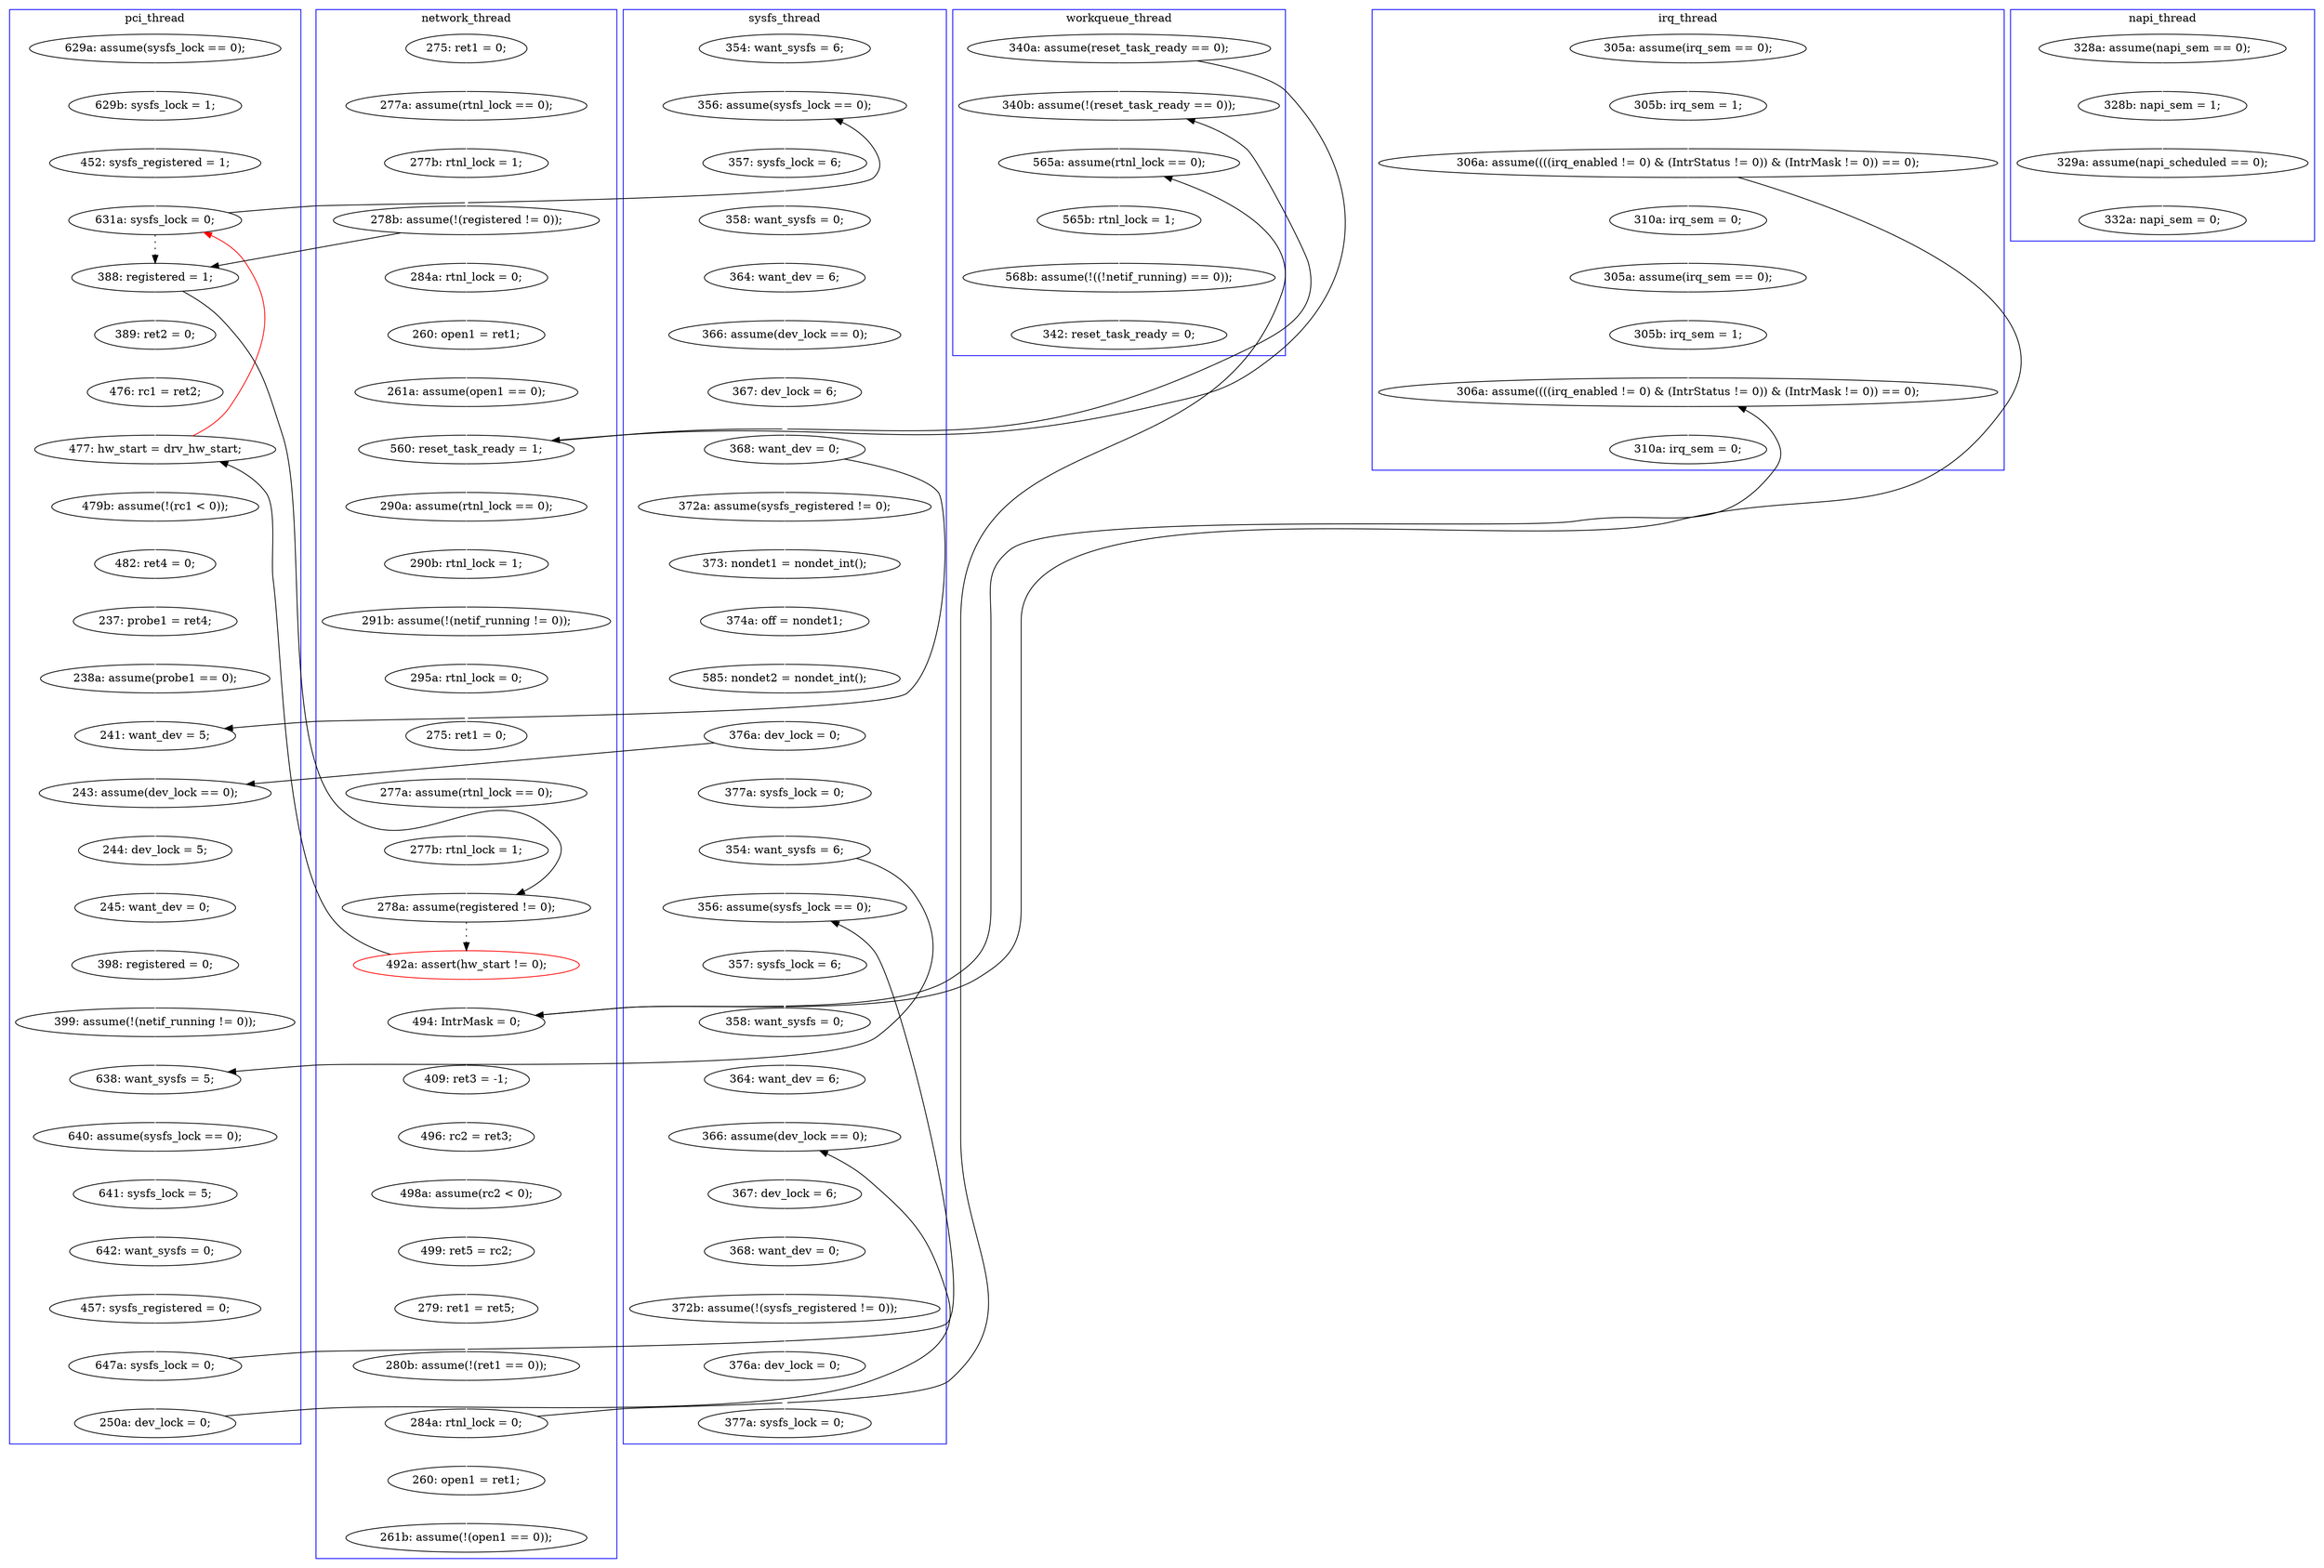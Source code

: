 digraph Counterexample {
	204 -> 205 [color = white, style = solid]
	163 -> 221 [color = white, style = solid]
	82 -> 83 [color = black, style = solid, constraint = false]
	108 -> 109 [color = white, style = solid]
	49 -> 52 [color = white, style = solid]
	211 -> 213 [color = white, style = solid]
	66 -> 71 [color = white, style = solid]
	193 -> 194 [color = white, style = solid]
	162 -> 217 [color = white, style = solid]
	188 -> 190 [color = white, style = solid]
	156 -> 168 [color = white, style = solid]
	103 -> 108 [color = black, style = dotted]
	95 -> 98 [color = white, style = solid]
	60 -> 65 [color = white, style = solid]
	127 -> 135 [color = white, style = solid]
	42 -> 208 [color = white, style = solid]
	133 -> 134 [color = white, style = solid]
	128 -> 131 [color = white, style = solid]
	120 -> 121 [color = white, style = solid]
	164 -> 168 [color = black, style = solid, constraint = false]
	154 -> 156 [color = white, style = solid]
	135 -> 140 [color = black, style = solid, constraint = false]
	138 -> 143 [color = white, style = solid]
	159 -> 160 [color = white, style = solid]
	54 -> 130 [color = white, style = solid]
	85 -> 88 [color = white, style = solid]
	192 -> 193 [color = white, style = solid]
	99 -> 103 [color = white, style = solid]
	42 -> 109 [color = black, style = solid, constraint = false]
	160 -> 162 [color = white, style = solid]
	150 -> 164 [color = white, style = solid]
	114 -> 115 [color = white, style = solid]
	70 -> 77 [color = white, style = solid]
	88 -> 120 [color = white, style = solid]
	130 -> 140 [color = white, style = solid]
	185 -> 188 [color = white, style = solid]
	108 -> 131 [color = black, style = solid, constraint = false]
	109 -> 213 [color = black, style = solid, constraint = false]
	213 -> 237 [color = white, style = solid]
	35 -> 96 [color = black, style = solid, constraint = false]
	131 -> 82 [color = red, style = solid, constraint = false]
	83 -> 84 [color = white, style = solid]
	205 -> 216 [color = white, style = solid]
	143 -> 150 [color = white, style = solid]
	65 -> 66 [color = white, style = solid]
	98 -> 99 [color = white, style = solid]
	35 -> 45 [color = white, style = solid]
	40 -> 42 [color = white, style = solid]
	96 -> 97 [color = white, style = solid]
	151 -> 154 [color = white, style = solid]
	170 -> 177 [color = white, style = solid]
	167 -> 191 [color = white, style = solid]
	141 -> 163 [color = white, style = solid]
	118 -> 119 [color = white, style = solid]
	115 -> 118 [color = white, style = solid]
	32 -> 35 [color = white, style = solid]
	122 -> 156 [color = black, style = solid, constraint = false]
	191 -> 192 [color = white, style = solid]
	169 -> 170 [color = white, style = solid]
	74 -> 83 [color = white, style = solid]
	137 -> 138 [color = white, style = solid]
	122 -> 137 [color = white, style = solid]
	52 -> 60 [color = white, style = solid]
	31 -> 32 [color = white, style = solid]
	177 -> 178 [color = white, style = solid]
	145 -> 148 [color = white, style = solid]
	131 -> 133 [color = white, style = solid]
	82 -> 96 [color = black, style = dotted]
	216 -> 227 [color = white, style = solid]
	84 -> 85 [color = white, style = solid]
	109 -> 114 [color = white, style = solid]
	178 -> 182 [color = white, style = solid]
	194 -> 203 [color = white, style = solid]
	184 -> 185 [color = white, style = solid]
	164 -> 165 [color = white, style = solid]
	45 -> 49 [color = white, style = solid]
	190 -> 191 [color = black, style = solid, constraint = false]
	182 -> 183 [color = white, style = solid]
	134 -> 151 [color = white, style = solid]
	54 -> 60 [color = black, style = solid, constraint = false]
	135 -> 145 [color = white, style = solid]
	202 -> 203 [color = black, style = solid, constraint = false]
	121 -> 122 [color = white, style = solid]
	167 -> 182 [color = black, style = solid, constraint = false]
	140 -> 141 [color = white, style = solid]
	208 -> 210 [color = white, style = solid]
	97 -> 128 [color = white, style = solid]
	77 -> 82 [color = white, style = solid]
	71 -> 78 [color = white, style = solid]
	96 -> 103 [color = black, style = solid, constraint = false]
	168 -> 169 [color = white, style = solid]
	27 -> 31 [color = white, style = solid]
	39 -> 40 [color = white, style = solid]
	78 -> 95 [color = white, style = solid]
	183 -> 184 [color = white, style = solid]
	165 -> 167 [color = white, style = solid]
	124 -> 127 [color = white, style = solid]
	69 -> 70 [color = white, style = solid]
	227 -> 228 [color = white, style = solid]
	210 -> 211 [color = white, style = solid]
	60 -> 130 [color = black, style = solid, constraint = false]
	190 -> 202 [color = white, style = solid]
	119 -> 124 [color = white, style = solid]
	203 -> 204 [color = white, style = solid]
	subgraph cluster4 {
		label = napi_thread
		color = blue
		159  [label = "328a: assume(napi_sem == 0);"]
		160  [label = "328b: napi_sem = 1;"]
		162  [label = "329a: assume(napi_scheduled == 0);"]
		217  [label = "332a: napi_sem = 0;"]
	}
	subgraph cluster5 {
		label = workqueue_thread
		color = blue
		130  [label = "340b: assume(!(reset_task_ready == 0));"]
		140  [label = "565a: assume(rtnl_lock == 0);"]
		54  [label = "340a: assume(reset_task_ready == 0);"]
		141  [label = "565b: rtnl_lock = 1;"]
		163  [label = "568b: assume(!((!netif_running) == 0));"]
		221  [label = "342: reset_task_ready = 0;"]
	}
	subgraph cluster3 {
		label = irq_thread
		color = blue
		213  [label = "306a: assume((((irq_enabled != 0) & (IntrStatus != 0)) & (IntrMask != 0)) == 0);"]
		40  [label = "305b: irq_sem = 1;"]
		208  [label = "310a: irq_sem = 0;"]
		237  [label = "310a: irq_sem = 0;"]
		39  [label = "305a: assume(irq_sem == 0);"]
		211  [label = "305b: irq_sem = 1;"]
		42  [label = "306a: assume((((irq_enabled != 0) & (IntrStatus != 0)) & (IntrMask != 0)) == 0);"]
		210  [label = "305a: assume(irq_sem == 0);"]
	}
	subgraph cluster2 {
		label = network_thread
		color = blue
		109  [label = "494: IntrMask = 0;"]
		78  [label = "295a: rtnl_lock = 0;"]
		127  [label = "280b: assume(!(ret1 == 0));"]
		115  [label = "496: rc2 = ret3;"]
		148  [label = "261b: assume(!(open1 == 0));"]
		118  [label = "498a: assume(rc2 < 0);"]
		124  [label = "279: ret1 = ret5;"]
		135  [label = "284a: rtnl_lock = 0;"]
		31  [label = "277a: assume(rtnl_lock == 0);"]
		66  [label = "290b: rtnl_lock = 1;"]
		99  [label = "277b: rtnl_lock = 1;"]
		95  [label = "275: ret1 = 0;"]
		60  [label = "560: reset_task_ready = 1;"]
		32  [label = "277b: rtnl_lock = 1;"]
		103  [label = "278a: assume(registered != 0);"]
		45  [label = "284a: rtnl_lock = 0;"]
		71  [label = "291b: assume(!(netif_running != 0));"]
		108  [label = "492a: assert(hw_start != 0);", color = red]
		119  [label = "499: ret5 = rc2;"]
		35  [label = "278b: assume(!(registered != 0));"]
		27  [label = "275: ret1 = 0;"]
		65  [label = "290a: assume(rtnl_lock == 0);"]
		145  [label = "260: open1 = ret1;"]
		98  [label = "277a: assume(rtnl_lock == 0);"]
		49  [label = "260: open1 = ret1;"]
		114  [label = "409: ret3 = -1;"]
		52  [label = "261a: assume(open1 == 0);"]
	}
	subgraph cluster6 {
		label = sysfs_thread
		color = blue
		150  [label = "585: nondet2 = nondet_int();"]
		137  [label = "372a: assume(sysfs_registered != 0);"]
		167  [label = "354: want_sysfs = 6;"]
		191  [label = "356: assume(sysfs_lock == 0);"]
		121  [label = "367: dev_lock = 6;"]
		165  [label = "377a: sysfs_lock = 0;"]
		88  [label = "364: want_dev = 6;"]
		193  [label = "358: want_sysfs = 0;"]
		192  [label = "357: sysfs_lock = 6;"]
		216  [label = "372b: assume(!(sysfs_registered != 0));"]
		83  [label = "356: assume(sysfs_lock == 0);"]
		227  [label = "376a: dev_lock = 0;"]
		84  [label = "357: sysfs_lock = 6;"]
		120  [label = "366: assume(dev_lock == 0);"]
		143  [label = "374a: off = nondet1;"]
		85  [label = "358: want_sysfs = 0;"]
		74  [label = "354: want_sysfs = 6;"]
		194  [label = "364: want_dev = 6;"]
		164  [label = "376a: dev_lock = 0;"]
		203  [label = "366: assume(dev_lock == 0);"]
		138  [label = "373: nondet1 = nondet_int();"]
		205  [label = "368: want_dev = 0;"]
		204  [label = "367: dev_lock = 6;"]
		122  [label = "368: want_dev = 0;"]
		228  [label = "377a: sysfs_lock = 0;"]
	}
	subgraph cluster1 {
		label = pci_thread
		color = blue
		69  [label = "629a: assume(sysfs_lock == 0);"]
		128  [label = "476: rc1 = ret2;"]
		184  [label = "641: sysfs_lock = 5;"]
		202  [label = "250a: dev_lock = 0;"]
		131  [label = "477: hw_start = drv_hw_start;"]
		96  [label = "388: registered = 1;"]
		170  [label = "245: want_dev = 0;"]
		70  [label = "629b: sysfs_lock = 1;"]
		183  [label = "640: assume(sysfs_lock == 0);"]
		188  [label = "457: sysfs_registered = 0;"]
		190  [label = "647a: sysfs_lock = 0;"]
		178  [label = "399: assume(!(netif_running != 0));"]
		185  [label = "642: want_sysfs = 0;"]
		156  [label = "241: want_dev = 5;"]
		169  [label = "244: dev_lock = 5;"]
		154  [label = "238a: assume(probe1 == 0);"]
		77  [label = "452: sysfs_registered = 1;"]
		151  [label = "237: probe1 = ret4;"]
		134  [label = "482: ret4 = 0;"]
		133  [label = "479b: assume(!(rc1 < 0));"]
		182  [label = "638: want_sysfs = 5;"]
		82  [label = "631a: sysfs_lock = 0;"]
		177  [label = "398: registered = 0;"]
		97  [label = "389: ret2 = 0;"]
		168  [label = "243: assume(dev_lock == 0);"]
	}
}